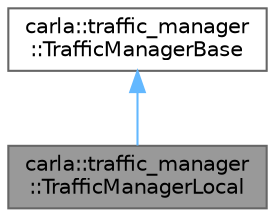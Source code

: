 digraph "carla::traffic_manager::TrafficManagerLocal"
{
 // INTERACTIVE_SVG=YES
 // LATEX_PDF_SIZE
  bgcolor="transparent";
  edge [fontname=Helvetica,fontsize=10,labelfontname=Helvetica,labelfontsize=10];
  node [fontname=Helvetica,fontsize=10,shape=box,height=0.2,width=0.4];
  Node1 [id="Node000001",label="carla::traffic_manager\l::TrafficManagerLocal",height=0.2,width=0.4,color="gray40", fillcolor="grey60", style="filled", fontcolor="black",tooltip="The function of this class is to integrate all the various stages of the traffic manager appropriatel..."];
  Node2 -> Node1 [id="edge1_Node000001_Node000002",dir="back",color="steelblue1",style="solid",tooltip=" "];
  Node2 [id="Node000002",label="carla::traffic_manager\l::TrafficManagerBase",height=0.2,width=0.4,color="gray40", fillcolor="white", style="filled",URL="$dc/d92/classcarla_1_1traffic__manager_1_1TrafficManagerBase.html",tooltip="The function of this class is to integrate all the various stages of the traffic manager appropriatel..."];
}
